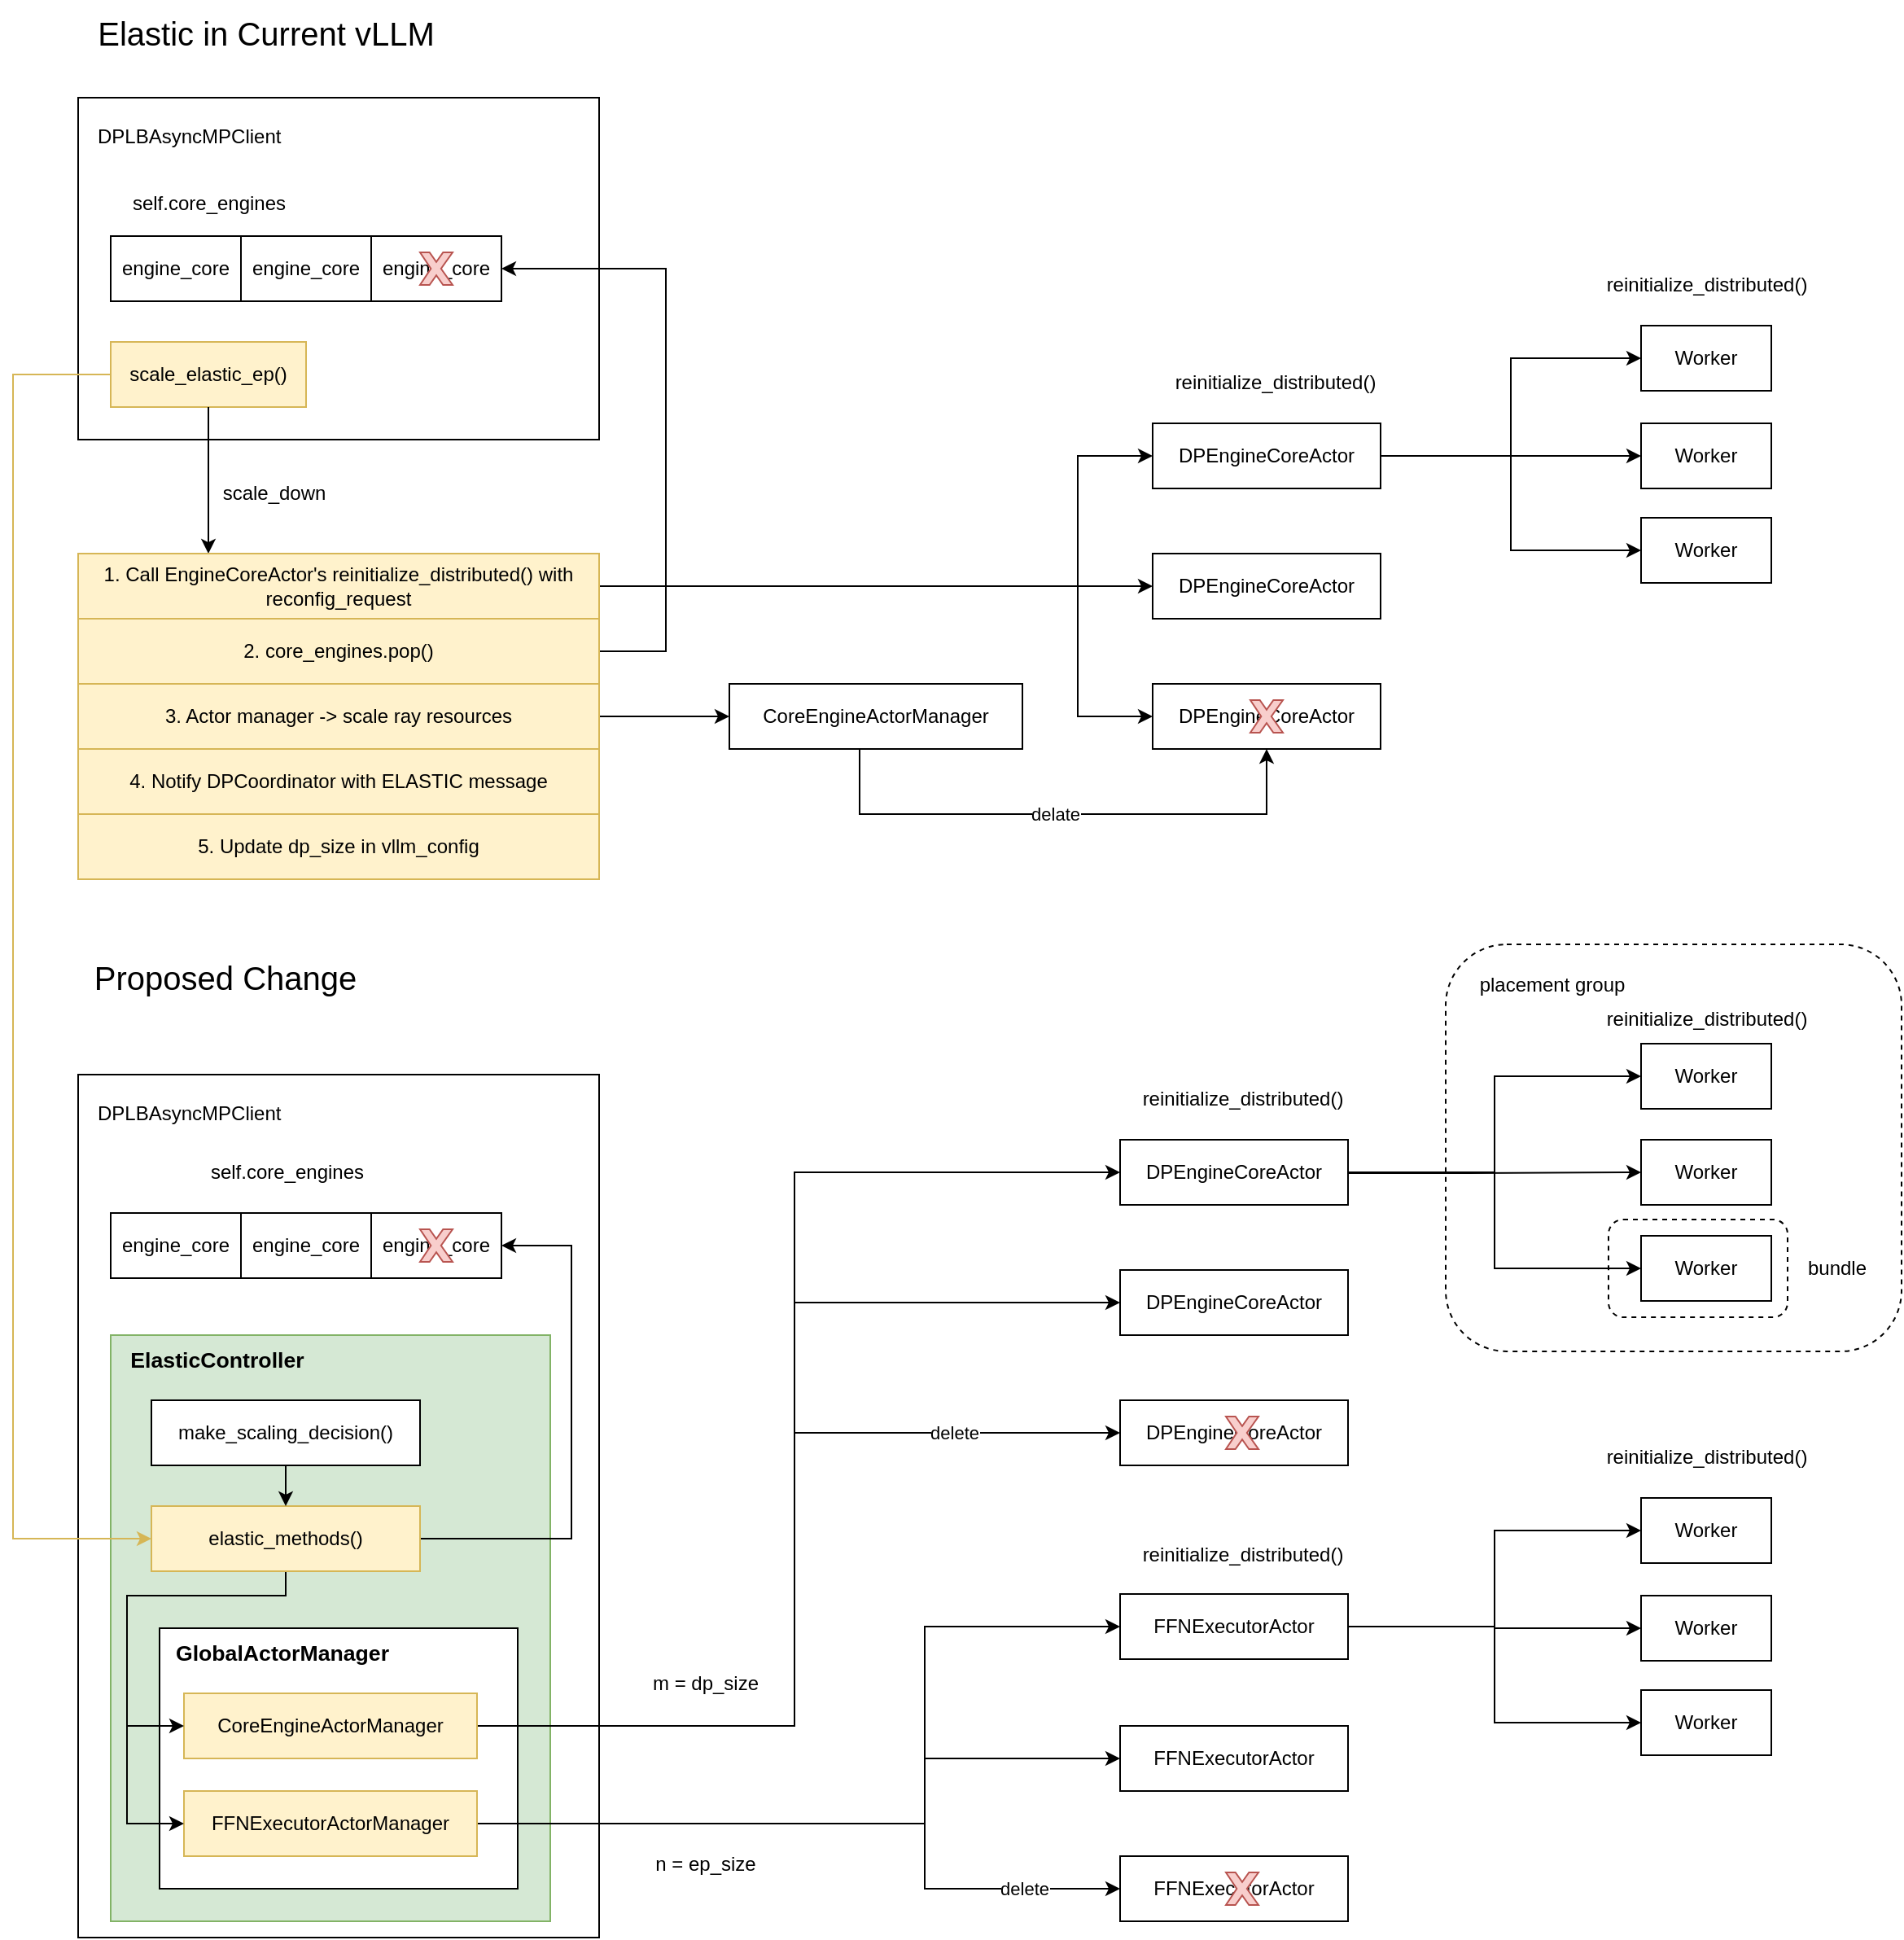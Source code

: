 <mxfile version="26.2.2">
  <diagram name="第 1 页" id="kBsz2uzyX1KVb1l_C4UE">
    <mxGraphModel dx="2370" dy="1211" grid="0" gridSize="10" guides="1" tooltips="1" connect="1" arrows="1" fold="1" page="0" pageScale="1" pageWidth="827" pageHeight="1169" math="0" shadow="0">
      <root>
        <mxCell id="0" />
        <mxCell id="1" parent="0" />
        <mxCell id="qOz6XZJG_CF5Gvyrpxow-116" value="" style="rounded=1;whiteSpace=wrap;html=1;dashed=1;" vertex="1" parent="1">
          <mxGeometry x="880" y="650" width="280" height="250" as="geometry" />
        </mxCell>
        <mxCell id="qOz6XZJG_CF5Gvyrpxow-114" value="" style="rounded=1;whiteSpace=wrap;html=1;dashed=1;" vertex="1" parent="1">
          <mxGeometry x="980" y="819" width="110" height="60" as="geometry" />
        </mxCell>
        <mxCell id="qOz6XZJG_CF5Gvyrpxow-6" value="" style="rounded=0;whiteSpace=wrap;html=1;" vertex="1" parent="1">
          <mxGeometry x="40" y="130" width="320" height="210" as="geometry" />
        </mxCell>
        <mxCell id="qOz6XZJG_CF5Gvyrpxow-1" value="engine_core" style="rounded=0;whiteSpace=wrap;html=1;" vertex="1" parent="1">
          <mxGeometry x="60" y="215" width="80" height="40" as="geometry" />
        </mxCell>
        <mxCell id="qOz6XZJG_CF5Gvyrpxow-2" value="&lt;font style=&quot;font-size: 20px;&quot;&gt;Elastic in Current vLLM&lt;/font&gt;" style="text;html=1;align=center;verticalAlign=middle;resizable=0;points=[];autosize=1;strokeColor=none;fillColor=none;" vertex="1" parent="1">
          <mxGeometry x="40" y="70" width="230" height="40" as="geometry" />
        </mxCell>
        <mxCell id="qOz6XZJG_CF5Gvyrpxow-3" value="&lt;span style=&quot;text-wrap-mode: wrap;&quot;&gt;self.core_engines&lt;/span&gt;" style="text;html=1;align=center;verticalAlign=middle;resizable=0;points=[];autosize=1;strokeColor=none;fillColor=none;" vertex="1" parent="1">
          <mxGeometry x="60" y="180" width="120" height="30" as="geometry" />
        </mxCell>
        <mxCell id="qOz6XZJG_CF5Gvyrpxow-4" value="engine_core" style="rounded=0;whiteSpace=wrap;html=1;" vertex="1" parent="1">
          <mxGeometry x="140" y="215" width="80" height="40" as="geometry" />
        </mxCell>
        <mxCell id="qOz6XZJG_CF5Gvyrpxow-5" value="engine_core" style="rounded=0;whiteSpace=wrap;html=1;" vertex="1" parent="1">
          <mxGeometry x="220" y="215" width="80" height="40" as="geometry" />
        </mxCell>
        <mxCell id="qOz6XZJG_CF5Gvyrpxow-8" value="DPLBAsyncMPClient" style="text;whiteSpace=wrap;html=1;" vertex="1" parent="1">
          <mxGeometry x="50" y="140" width="120" height="30" as="geometry" />
        </mxCell>
        <mxCell id="qOz6XZJG_CF5Gvyrpxow-9" value="&lt;font&gt;scale_elastic_ep()&lt;/font&gt;" style="rounded=0;whiteSpace=wrap;html=1;fillColor=#fff2cc;strokeColor=#d6b656;" vertex="1" parent="1">
          <mxGeometry x="60" y="280" width="120" height="40" as="geometry" />
        </mxCell>
        <mxCell id="qOz6XZJG_CF5Gvyrpxow-12" value="" style="endArrow=classic;html=1;rounded=0;exitX=0.5;exitY=1;exitDx=0;exitDy=0;" edge="1" parent="1" source="qOz6XZJG_CF5Gvyrpxow-9">
          <mxGeometry width="50" height="50" relative="1" as="geometry">
            <mxPoint x="80" y="320" as="sourcePoint" />
            <mxPoint x="120" y="410" as="targetPoint" />
          </mxGeometry>
        </mxCell>
        <mxCell id="qOz6XZJG_CF5Gvyrpxow-110" style="edgeStyle=orthogonalEdgeStyle;rounded=0;orthogonalLoop=1;jettySize=auto;html=1;entryX=0;entryY=0.5;entryDx=0;entryDy=0;" edge="1" parent="1" source="qOz6XZJG_CF5Gvyrpxow-13" target="qOz6XZJG_CF5Gvyrpxow-23">
          <mxGeometry relative="1" as="geometry">
            <Array as="points">
              <mxPoint x="654" y="430" />
              <mxPoint x="654" y="350" />
            </Array>
          </mxGeometry>
        </mxCell>
        <mxCell id="qOz6XZJG_CF5Gvyrpxow-111" style="edgeStyle=orthogonalEdgeStyle;rounded=0;orthogonalLoop=1;jettySize=auto;html=1;entryX=0;entryY=0.5;entryDx=0;entryDy=0;" edge="1" parent="1" source="qOz6XZJG_CF5Gvyrpxow-13" target="qOz6XZJG_CF5Gvyrpxow-22">
          <mxGeometry relative="1" as="geometry" />
        </mxCell>
        <mxCell id="qOz6XZJG_CF5Gvyrpxow-112" style="edgeStyle=orthogonalEdgeStyle;rounded=0;orthogonalLoop=1;jettySize=auto;html=1;entryX=0;entryY=0.5;entryDx=0;entryDy=0;" edge="1" parent="1" source="qOz6XZJG_CF5Gvyrpxow-13" target="qOz6XZJG_CF5Gvyrpxow-24">
          <mxGeometry relative="1" as="geometry">
            <Array as="points">
              <mxPoint x="654" y="430" />
              <mxPoint x="654" y="510" />
            </Array>
          </mxGeometry>
        </mxCell>
        <mxCell id="qOz6XZJG_CF5Gvyrpxow-13" value="1. Call EngineCoreActor&#39;s reinitialize_distributed() with reconfig_request" style="rounded=0;whiteSpace=wrap;html=1;fillColor=#fff2cc;strokeColor=#d6b656;" vertex="1" parent="1">
          <mxGeometry x="40" y="410" width="320" height="40" as="geometry" />
        </mxCell>
        <mxCell id="qOz6XZJG_CF5Gvyrpxow-105" style="edgeStyle=orthogonalEdgeStyle;rounded=0;orthogonalLoop=1;jettySize=auto;html=1;entryX=1;entryY=0.5;entryDx=0;entryDy=0;" edge="1" parent="1" source="qOz6XZJG_CF5Gvyrpxow-14" target="qOz6XZJG_CF5Gvyrpxow-5">
          <mxGeometry relative="1" as="geometry">
            <Array as="points">
              <mxPoint x="401" y="470" />
              <mxPoint x="401" y="235" />
            </Array>
          </mxGeometry>
        </mxCell>
        <mxCell id="qOz6XZJG_CF5Gvyrpxow-14" value="2. core_engines.pop()" style="rounded=0;whiteSpace=wrap;html=1;fillColor=#fff2cc;strokeColor=#d6b656;" vertex="1" parent="1">
          <mxGeometry x="40" y="450" width="320" height="40" as="geometry" />
        </mxCell>
        <mxCell id="qOz6XZJG_CF5Gvyrpxow-15" value="scale_down" style="text;html=1;align=center;verticalAlign=middle;resizable=0;points=[];autosize=1;strokeColor=none;fillColor=none;" vertex="1" parent="1">
          <mxGeometry x="115" y="358" width="90" height="30" as="geometry" />
        </mxCell>
        <mxCell id="qOz6XZJG_CF5Gvyrpxow-32" style="edgeStyle=orthogonalEdgeStyle;rounded=0;orthogonalLoop=1;jettySize=auto;html=1;" edge="1" parent="1" source="qOz6XZJG_CF5Gvyrpxow-16" target="qOz6XZJG_CF5Gvyrpxow-31">
          <mxGeometry relative="1" as="geometry" />
        </mxCell>
        <mxCell id="qOz6XZJG_CF5Gvyrpxow-16" value="3. Actor manager -&amp;gt; scale ray resources" style="rounded=0;whiteSpace=wrap;html=1;fillColor=#fff2cc;strokeColor=#d6b656;" vertex="1" parent="1">
          <mxGeometry x="40" y="490" width="320" height="40" as="geometry" />
        </mxCell>
        <mxCell id="qOz6XZJG_CF5Gvyrpxow-18" value="4. Notify DPCoordinator with ELASTIC message" style="rounded=0;whiteSpace=wrap;html=1;fillColor=#fff2cc;strokeColor=#d6b656;" vertex="1" parent="1">
          <mxGeometry x="40" y="530" width="320" height="40" as="geometry" />
        </mxCell>
        <mxCell id="qOz6XZJG_CF5Gvyrpxow-19" value="5. Update dp_size in vllm_config" style="rounded=0;whiteSpace=wrap;html=1;fillColor=#fff2cc;strokeColor=#d6b656;" vertex="1" parent="1">
          <mxGeometry x="40" y="570" width="320" height="40" as="geometry" />
        </mxCell>
        <mxCell id="qOz6XZJG_CF5Gvyrpxow-22" value="DPEngineCoreActor" style="rounded=0;whiteSpace=wrap;html=1;" vertex="1" parent="1">
          <mxGeometry x="700" y="410" width="140" height="40" as="geometry" />
        </mxCell>
        <mxCell id="qOz6XZJG_CF5Gvyrpxow-79" style="edgeStyle=orthogonalEdgeStyle;rounded=0;orthogonalLoop=1;jettySize=auto;html=1;" edge="1" parent="1" source="qOz6XZJG_CF5Gvyrpxow-23" target="qOz6XZJG_CF5Gvyrpxow-76">
          <mxGeometry relative="1" as="geometry" />
        </mxCell>
        <mxCell id="qOz6XZJG_CF5Gvyrpxow-80" style="edgeStyle=orthogonalEdgeStyle;rounded=0;orthogonalLoop=1;jettySize=auto;html=1;entryX=0;entryY=0.5;entryDx=0;entryDy=0;" edge="1" parent="1" source="qOz6XZJG_CF5Gvyrpxow-23" target="qOz6XZJG_CF5Gvyrpxow-77">
          <mxGeometry relative="1" as="geometry" />
        </mxCell>
        <mxCell id="qOz6XZJG_CF5Gvyrpxow-81" style="edgeStyle=orthogonalEdgeStyle;rounded=0;orthogonalLoop=1;jettySize=auto;html=1;entryX=0;entryY=0.5;entryDx=0;entryDy=0;" edge="1" parent="1" source="qOz6XZJG_CF5Gvyrpxow-23" target="qOz6XZJG_CF5Gvyrpxow-78">
          <mxGeometry relative="1" as="geometry" />
        </mxCell>
        <mxCell id="qOz6XZJG_CF5Gvyrpxow-23" value="DPEngineCoreActor" style="rounded=0;whiteSpace=wrap;html=1;" vertex="1" parent="1">
          <mxGeometry x="700" y="330" width="140" height="40" as="geometry" />
        </mxCell>
        <mxCell id="qOz6XZJG_CF5Gvyrpxow-24" value="DPEngineCoreActor" style="rounded=0;whiteSpace=wrap;html=1;" vertex="1" parent="1">
          <mxGeometry x="700" y="490" width="140" height="40" as="geometry" />
        </mxCell>
        <mxCell id="qOz6XZJG_CF5Gvyrpxow-30" value="reinitialize_distributed()" style="text;html=1;align=center;verticalAlign=middle;resizable=0;points=[];autosize=1;strokeColor=none;fillColor=none;" vertex="1" parent="1">
          <mxGeometry x="700" y="290" width="150" height="30" as="geometry" />
        </mxCell>
        <mxCell id="qOz6XZJG_CF5Gvyrpxow-33" style="edgeStyle=orthogonalEdgeStyle;rounded=0;orthogonalLoop=1;jettySize=auto;html=1;entryX=0.5;entryY=1;entryDx=0;entryDy=0;" edge="1" parent="1" source="qOz6XZJG_CF5Gvyrpxow-31" target="qOz6XZJG_CF5Gvyrpxow-24">
          <mxGeometry relative="1" as="geometry">
            <Array as="points">
              <mxPoint x="520" y="570" />
              <mxPoint x="770" y="570" />
            </Array>
          </mxGeometry>
        </mxCell>
        <mxCell id="qOz6XZJG_CF5Gvyrpxow-34" value="delate" style="edgeLabel;html=1;align=center;verticalAlign=middle;resizable=0;points=[];" vertex="1" connectable="0" parent="qOz6XZJG_CF5Gvyrpxow-33">
          <mxGeometry x="-0.034" relative="1" as="geometry">
            <mxPoint as="offset" />
          </mxGeometry>
        </mxCell>
        <mxCell id="qOz6XZJG_CF5Gvyrpxow-31" value="CoreEngineActorManager" style="rounded=0;whiteSpace=wrap;html=1;" vertex="1" parent="1">
          <mxGeometry x="440" y="490" width="180" height="40" as="geometry" />
        </mxCell>
        <mxCell id="qOz6XZJG_CF5Gvyrpxow-35" value="" style="verticalLabelPosition=bottom;verticalAlign=top;html=1;shape=mxgraph.basic.x;fillColor=#f8cecc;strokeColor=#b85450;" vertex="1" parent="1">
          <mxGeometry x="760" y="500" width="20" height="20" as="geometry" />
        </mxCell>
        <mxCell id="qOz6XZJG_CF5Gvyrpxow-38" value="&lt;font style=&quot;font-size: 20px;&quot;&gt;Proposed Change&lt;/font&gt;" style="text;html=1;align=center;verticalAlign=middle;resizable=0;points=[];autosize=1;strokeColor=none;fillColor=none;" vertex="1" parent="1">
          <mxGeometry x="40" y="650" width="180" height="40" as="geometry" />
        </mxCell>
        <mxCell id="qOz6XZJG_CF5Gvyrpxow-39" value="" style="rounded=0;whiteSpace=wrap;html=1;" vertex="1" parent="1">
          <mxGeometry x="40" y="730" width="320" height="530" as="geometry" />
        </mxCell>
        <mxCell id="qOz6XZJG_CF5Gvyrpxow-40" value="engine_core" style="rounded=0;whiteSpace=wrap;html=1;" vertex="1" parent="1">
          <mxGeometry x="60" y="815" width="80" height="40" as="geometry" />
        </mxCell>
        <mxCell id="qOz6XZJG_CF5Gvyrpxow-41" value="&lt;span style=&quot;text-wrap-mode: wrap;&quot;&gt;self.core_engines&lt;/span&gt;" style="text;html=1;align=center;verticalAlign=middle;resizable=0;points=[];autosize=1;strokeColor=none;fillColor=none;" vertex="1" parent="1">
          <mxGeometry x="107.5" y="775" width="120" height="30" as="geometry" />
        </mxCell>
        <mxCell id="qOz6XZJG_CF5Gvyrpxow-42" value="engine_core" style="rounded=0;whiteSpace=wrap;html=1;" vertex="1" parent="1">
          <mxGeometry x="140" y="815" width="80" height="40" as="geometry" />
        </mxCell>
        <mxCell id="qOz6XZJG_CF5Gvyrpxow-43" value="engine_core" style="rounded=0;whiteSpace=wrap;html=1;" vertex="1" parent="1">
          <mxGeometry x="220" y="815" width="80" height="40" as="geometry" />
        </mxCell>
        <mxCell id="qOz6XZJG_CF5Gvyrpxow-44" value="DPLBAsyncMPClient" style="text;whiteSpace=wrap;html=1;" vertex="1" parent="1">
          <mxGeometry x="50" y="740" width="120" height="30" as="geometry" />
        </mxCell>
        <mxCell id="qOz6XZJG_CF5Gvyrpxow-45" value="" style="rounded=0;whiteSpace=wrap;html=1;fillColor=#d5e8d4;strokeColor=#82b366;" vertex="1" parent="1">
          <mxGeometry x="60" y="890" width="270" height="360" as="geometry" />
        </mxCell>
        <mxCell id="qOz6XZJG_CF5Gvyrpxow-46" value="&lt;span id=&quot;docs-internal-guid-2307d6d0-7fff-778c-f604-50ef679a97c2&quot;&gt;&lt;span style=&quot;font-size: 10pt; font-family: Arial, sans-serif; background-color: transparent; font-weight: 700; font-variant-numeric: normal; font-variant-east-asian: normal; font-variant-alternates: normal; font-variant-position: normal; font-variant-emoji: normal; vertical-align: baseline; white-space: pre-wrap;&quot;&gt;ElasticController&lt;/span&gt;&lt;/span&gt;" style="text;html=1;align=center;verticalAlign=middle;resizable=0;points=[];autosize=1;strokeColor=none;fillColor=none;" vertex="1" parent="1">
          <mxGeometry x="60" y="890" width="130" height="30" as="geometry" />
        </mxCell>
        <mxCell id="qOz6XZJG_CF5Gvyrpxow-48" value="" style="rounded=0;whiteSpace=wrap;html=1;" vertex="1" parent="1">
          <mxGeometry x="90" y="1070" width="220" height="160" as="geometry" />
        </mxCell>
        <mxCell id="qOz6XZJG_CF5Gvyrpxow-47" value="&lt;span id=&quot;docs-internal-guid-40be71fb-7fff-3daf-c93f-61b378e12a4b&quot;&gt;&lt;span style=&quot;font-size: 10pt; font-family: Arial, sans-serif; background-color: transparent; font-weight: 700; font-variant-numeric: normal; font-variant-east-asian: normal; font-variant-alternates: normal; font-variant-position: normal; font-variant-emoji: normal; vertical-align: baseline; white-space: pre-wrap;&quot;&gt;GlobalActorManager&lt;/span&gt;&lt;/span&gt;" style="text;html=1;align=center;verticalAlign=middle;resizable=0;points=[];autosize=1;strokeColor=none;fillColor=none;" vertex="1" parent="1">
          <mxGeometry x="90" y="1070" width="150" height="30" as="geometry" />
        </mxCell>
        <mxCell id="qOz6XZJG_CF5Gvyrpxow-59" style="edgeStyle=orthogonalEdgeStyle;rounded=0;orthogonalLoop=1;jettySize=auto;html=1;entryX=0;entryY=0.5;entryDx=0;entryDy=0;" edge="1" parent="1" source="qOz6XZJG_CF5Gvyrpxow-49" target="qOz6XZJG_CF5Gvyrpxow-55">
          <mxGeometry relative="1" as="geometry">
            <Array as="points">
              <mxPoint x="480" y="1130" />
              <mxPoint x="480" y="790" />
            </Array>
          </mxGeometry>
        </mxCell>
        <mxCell id="qOz6XZJG_CF5Gvyrpxow-61" style="edgeStyle=orthogonalEdgeStyle;rounded=0;orthogonalLoop=1;jettySize=auto;html=1;entryX=0;entryY=0.5;entryDx=0;entryDy=0;" edge="1" parent="1" source="qOz6XZJG_CF5Gvyrpxow-49" target="qOz6XZJG_CF5Gvyrpxow-56">
          <mxGeometry relative="1" as="geometry">
            <Array as="points">
              <mxPoint x="480" y="1130" />
              <mxPoint x="480" y="950" />
            </Array>
          </mxGeometry>
        </mxCell>
        <mxCell id="qOz6XZJG_CF5Gvyrpxow-101" value="delete" style="edgeLabel;html=1;align=center;verticalAlign=middle;resizable=0;points=[];" vertex="1" connectable="0" parent="qOz6XZJG_CF5Gvyrpxow-61">
          <mxGeometry x="0.717" y="-3" relative="1" as="geometry">
            <mxPoint x="-21" y="-3" as="offset" />
          </mxGeometry>
        </mxCell>
        <mxCell id="qOz6XZJG_CF5Gvyrpxow-119" style="edgeStyle=orthogonalEdgeStyle;rounded=0;orthogonalLoop=1;jettySize=auto;html=1;entryX=0;entryY=0.5;entryDx=0;entryDy=0;" edge="1" parent="1" source="qOz6XZJG_CF5Gvyrpxow-49" target="qOz6XZJG_CF5Gvyrpxow-118">
          <mxGeometry relative="1" as="geometry">
            <Array as="points">
              <mxPoint x="480" y="1130" />
              <mxPoint x="480" y="870" />
            </Array>
          </mxGeometry>
        </mxCell>
        <mxCell id="qOz6XZJG_CF5Gvyrpxow-49" value="CoreEngineActorManager" style="rounded=0;whiteSpace=wrap;html=1;fillColor=#fff2cc;strokeColor=#d6b656;" vertex="1" parent="1">
          <mxGeometry x="105" y="1110" width="180" height="40" as="geometry" />
        </mxCell>
        <mxCell id="qOz6XZJG_CF5Gvyrpxow-67" style="edgeStyle=orthogonalEdgeStyle;rounded=0;orthogonalLoop=1;jettySize=auto;html=1;entryX=0;entryY=0.5;entryDx=0;entryDy=0;" edge="1" parent="1" source="qOz6XZJG_CF5Gvyrpxow-50" target="qOz6XZJG_CF5Gvyrpxow-62">
          <mxGeometry relative="1" as="geometry">
            <Array as="points">
              <mxPoint x="560" y="1190" />
              <mxPoint x="560" y="1069" />
            </Array>
          </mxGeometry>
        </mxCell>
        <mxCell id="qOz6XZJG_CF5Gvyrpxow-68" style="edgeStyle=orthogonalEdgeStyle;rounded=0;orthogonalLoop=1;jettySize=auto;html=1;exitX=1;exitY=0.5;exitDx=0;exitDy=0;" edge="1" parent="1" source="qOz6XZJG_CF5Gvyrpxow-50" target="qOz6XZJG_CF5Gvyrpxow-65">
          <mxGeometry relative="1" as="geometry">
            <Array as="points">
              <mxPoint x="560" y="1190" />
              <mxPoint x="560" y="1150" />
            </Array>
          </mxGeometry>
        </mxCell>
        <mxCell id="qOz6XZJG_CF5Gvyrpxow-69" style="edgeStyle=orthogonalEdgeStyle;rounded=0;orthogonalLoop=1;jettySize=auto;html=1;entryX=0;entryY=0.5;entryDx=0;entryDy=0;" edge="1" parent="1" source="qOz6XZJG_CF5Gvyrpxow-50" target="qOz6XZJG_CF5Gvyrpxow-66">
          <mxGeometry relative="1" as="geometry">
            <Array as="points">
              <mxPoint x="560" y="1190" />
              <mxPoint x="560" y="1230" />
            </Array>
          </mxGeometry>
        </mxCell>
        <mxCell id="qOz6XZJG_CF5Gvyrpxow-102" value="delete" style="edgeLabel;html=1;align=center;verticalAlign=middle;resizable=0;points=[];" vertex="1" connectable="0" parent="qOz6XZJG_CF5Gvyrpxow-69">
          <mxGeometry x="0.728" relative="1" as="geometry">
            <mxPoint as="offset" />
          </mxGeometry>
        </mxCell>
        <mxCell id="qOz6XZJG_CF5Gvyrpxow-50" value="FFNExecutorActorManager" style="rounded=0;whiteSpace=wrap;html=1;fillColor=#fff2cc;strokeColor=#d6b656;" vertex="1" parent="1">
          <mxGeometry x="105" y="1170" width="180" height="40" as="geometry" />
        </mxCell>
        <mxCell id="qOz6XZJG_CF5Gvyrpxow-71" style="edgeStyle=orthogonalEdgeStyle;rounded=0;orthogonalLoop=1;jettySize=auto;html=1;entryX=0;entryY=0.5;entryDx=0;entryDy=0;fillColor=#fff2cc;strokeColor=#000000;" edge="1" parent="1" source="qOz6XZJG_CF5Gvyrpxow-51" target="qOz6XZJG_CF5Gvyrpxow-49">
          <mxGeometry relative="1" as="geometry">
            <mxPoint x="195" y="1099" as="targetPoint" />
            <Array as="points">
              <mxPoint x="167" y="1050" />
              <mxPoint x="70" y="1050" />
              <mxPoint x="70" y="1130" />
            </Array>
          </mxGeometry>
        </mxCell>
        <mxCell id="qOz6XZJG_CF5Gvyrpxow-72" style="edgeStyle=orthogonalEdgeStyle;rounded=0;orthogonalLoop=1;jettySize=auto;html=1;entryX=0;entryY=0.5;entryDx=0;entryDy=0;exitX=0.5;exitY=1;exitDx=0;exitDy=0;fillColor=#fff2cc;strokeColor=#000000;" edge="1" parent="1" source="qOz6XZJG_CF5Gvyrpxow-51" target="qOz6XZJG_CF5Gvyrpxow-50">
          <mxGeometry relative="1" as="geometry">
            <Array as="points">
              <mxPoint x="145" y="1050" />
              <mxPoint x="70" y="1050" />
              <mxPoint x="70" y="1179" />
            </Array>
          </mxGeometry>
        </mxCell>
        <mxCell id="qOz6XZJG_CF5Gvyrpxow-106" style="edgeStyle=orthogonalEdgeStyle;rounded=0;orthogonalLoop=1;jettySize=auto;html=1;exitX=1;exitY=0.5;exitDx=0;exitDy=0;entryX=1;entryY=0.5;entryDx=0;entryDy=0;" edge="1" parent="1" source="qOz6XZJG_CF5Gvyrpxow-51" target="qOz6XZJG_CF5Gvyrpxow-43">
          <mxGeometry relative="1" as="geometry">
            <Array as="points">
              <mxPoint x="343" y="1015" />
              <mxPoint x="343" y="835" />
            </Array>
          </mxGeometry>
        </mxCell>
        <mxCell id="qOz6XZJG_CF5Gvyrpxow-51" value="&lt;font&gt;elastic_methods()&lt;/font&gt;" style="rounded=0;whiteSpace=wrap;html=1;fillColor=#fff2cc;strokeColor=#d6b656;" vertex="1" parent="1">
          <mxGeometry x="85" y="995" width="165" height="40" as="geometry" />
        </mxCell>
        <mxCell id="qOz6XZJG_CF5Gvyrpxow-73" style="edgeStyle=orthogonalEdgeStyle;rounded=0;orthogonalLoop=1;jettySize=auto;html=1;entryX=0.5;entryY=0;entryDx=0;entryDy=0;" edge="1" parent="1" source="qOz6XZJG_CF5Gvyrpxow-52" target="qOz6XZJG_CF5Gvyrpxow-51">
          <mxGeometry relative="1" as="geometry" />
        </mxCell>
        <mxCell id="qOz6XZJG_CF5Gvyrpxow-52" value="&lt;font&gt;make_scaling_decision&lt;/font&gt;&lt;span style=&quot;background-color: transparent; color: light-dark(rgb(0, 0, 0), rgb(255, 255, 255));&quot;&gt;()&lt;/span&gt;" style="rounded=0;whiteSpace=wrap;html=1;" vertex="1" parent="1">
          <mxGeometry x="85" y="930" width="165" height="40" as="geometry" />
        </mxCell>
        <mxCell id="qOz6XZJG_CF5Gvyrpxow-53" style="edgeStyle=orthogonalEdgeStyle;rounded=0;orthogonalLoop=1;jettySize=auto;html=1;entryX=0;entryY=0.5;entryDx=0;entryDy=0;strokeColor=#d6b656;fillColor=#fff2cc;" edge="1" parent="1" source="qOz6XZJG_CF5Gvyrpxow-9" target="qOz6XZJG_CF5Gvyrpxow-51">
          <mxGeometry relative="1" as="geometry">
            <Array as="points">
              <mxPoint y="300" />
              <mxPoint y="1015" />
            </Array>
          </mxGeometry>
        </mxCell>
        <mxCell id="qOz6XZJG_CF5Gvyrpxow-91" style="edgeStyle=orthogonalEdgeStyle;rounded=0;orthogonalLoop=1;jettySize=auto;html=1;entryX=0;entryY=0.5;entryDx=0;entryDy=0;" edge="1" parent="1" target="qOz6XZJG_CF5Gvyrpxow-87">
          <mxGeometry relative="1" as="geometry">
            <mxPoint x="790.0" y="790.5" as="sourcePoint" />
            <mxPoint x="970" y="791.5" as="targetPoint" />
            <Array as="points">
              <mxPoint x="895" y="791" />
            </Array>
          </mxGeometry>
        </mxCell>
        <mxCell id="qOz6XZJG_CF5Gvyrpxow-92" style="edgeStyle=orthogonalEdgeStyle;rounded=0;orthogonalLoop=1;jettySize=auto;html=1;entryX=0;entryY=0.5;entryDx=0;entryDy=0;" edge="1" parent="1" source="qOz6XZJG_CF5Gvyrpxow-55" target="qOz6XZJG_CF5Gvyrpxow-88">
          <mxGeometry relative="1" as="geometry" />
        </mxCell>
        <mxCell id="qOz6XZJG_CF5Gvyrpxow-93" style="edgeStyle=orthogonalEdgeStyle;rounded=0;orthogonalLoop=1;jettySize=auto;html=1;entryX=0;entryY=0.5;entryDx=0;entryDy=0;" edge="1" parent="1" source="qOz6XZJG_CF5Gvyrpxow-55" target="qOz6XZJG_CF5Gvyrpxow-89">
          <mxGeometry relative="1" as="geometry">
            <Array as="points">
              <mxPoint x="910" y="790" />
              <mxPoint x="910" y="849" />
            </Array>
          </mxGeometry>
        </mxCell>
        <mxCell id="qOz6XZJG_CF5Gvyrpxow-55" value="DPEngineCoreActor" style="rounded=0;whiteSpace=wrap;html=1;" vertex="1" parent="1">
          <mxGeometry x="680" y="770" width="140" height="40" as="geometry" />
        </mxCell>
        <mxCell id="qOz6XZJG_CF5Gvyrpxow-56" value="DPEngineCoreActor" style="rounded=0;whiteSpace=wrap;html=1;" vertex="1" parent="1">
          <mxGeometry x="680" y="930" width="140" height="40" as="geometry" />
        </mxCell>
        <mxCell id="qOz6XZJG_CF5Gvyrpxow-57" value="reinitialize_distributed()" style="text;html=1;align=center;verticalAlign=middle;resizable=0;points=[];autosize=1;strokeColor=none;fillColor=none;" vertex="1" parent="1">
          <mxGeometry x="680" y="730" width="150" height="30" as="geometry" />
        </mxCell>
        <mxCell id="qOz6XZJG_CF5Gvyrpxow-58" value="" style="verticalLabelPosition=bottom;verticalAlign=top;html=1;shape=mxgraph.basic.x;fillColor=#f8cecc;strokeColor=#b85450;" vertex="1" parent="1">
          <mxGeometry x="745" y="940" width="20" height="20" as="geometry" />
        </mxCell>
        <mxCell id="qOz6XZJG_CF5Gvyrpxow-97" style="edgeStyle=orthogonalEdgeStyle;rounded=0;orthogonalLoop=1;jettySize=auto;html=1;entryX=0;entryY=0.5;entryDx=0;entryDy=0;" edge="1" parent="1" source="qOz6XZJG_CF5Gvyrpxow-62" target="qOz6XZJG_CF5Gvyrpxow-95">
          <mxGeometry relative="1" as="geometry" />
        </mxCell>
        <mxCell id="qOz6XZJG_CF5Gvyrpxow-98" style="edgeStyle=orthogonalEdgeStyle;rounded=0;orthogonalLoop=1;jettySize=auto;html=1;" edge="1" parent="1" source="qOz6XZJG_CF5Gvyrpxow-62" target="qOz6XZJG_CF5Gvyrpxow-94">
          <mxGeometry relative="1" as="geometry" />
        </mxCell>
        <mxCell id="qOz6XZJG_CF5Gvyrpxow-99" style="edgeStyle=orthogonalEdgeStyle;rounded=0;orthogonalLoop=1;jettySize=auto;html=1;entryX=0;entryY=0.5;entryDx=0;entryDy=0;" edge="1" parent="1" source="qOz6XZJG_CF5Gvyrpxow-62" target="qOz6XZJG_CF5Gvyrpxow-96">
          <mxGeometry relative="1" as="geometry" />
        </mxCell>
        <mxCell id="qOz6XZJG_CF5Gvyrpxow-62" value="FFNExecutorActor" style="rounded=0;whiteSpace=wrap;html=1;" vertex="1" parent="1">
          <mxGeometry x="680" y="1049" width="140" height="40" as="geometry" />
        </mxCell>
        <mxCell id="qOz6XZJG_CF5Gvyrpxow-65" value="FFNExecutorActor" style="rounded=0;whiteSpace=wrap;html=1;" vertex="1" parent="1">
          <mxGeometry x="680" y="1130" width="140" height="40" as="geometry" />
        </mxCell>
        <mxCell id="qOz6XZJG_CF5Gvyrpxow-66" value="FFNExecutorActor" style="rounded=0;whiteSpace=wrap;html=1;" vertex="1" parent="1">
          <mxGeometry x="680" y="1210" width="140" height="40" as="geometry" />
        </mxCell>
        <mxCell id="qOz6XZJG_CF5Gvyrpxow-70" value="" style="verticalLabelPosition=bottom;verticalAlign=top;html=1;shape=mxgraph.basic.x;fillColor=#f8cecc;strokeColor=#b85450;" vertex="1" parent="1">
          <mxGeometry x="745" y="1220" width="20" height="20" as="geometry" />
        </mxCell>
        <mxCell id="qOz6XZJG_CF5Gvyrpxow-74" value="reinitialize_distributed()" style="text;html=1;align=center;verticalAlign=middle;resizable=0;points=[];autosize=1;strokeColor=none;fillColor=none;" vertex="1" parent="1">
          <mxGeometry x="680" y="1010" width="150" height="30" as="geometry" />
        </mxCell>
        <mxCell id="qOz6XZJG_CF5Gvyrpxow-76" value="Worker" style="rounded=0;whiteSpace=wrap;html=1;" vertex="1" parent="1">
          <mxGeometry x="1000" y="330" width="80" height="40" as="geometry" />
        </mxCell>
        <mxCell id="qOz6XZJG_CF5Gvyrpxow-77" value="Worker" style="rounded=0;whiteSpace=wrap;html=1;" vertex="1" parent="1">
          <mxGeometry x="1000" y="270" width="80" height="40" as="geometry" />
        </mxCell>
        <mxCell id="qOz6XZJG_CF5Gvyrpxow-78" value="Worker" style="rounded=0;whiteSpace=wrap;html=1;" vertex="1" parent="1">
          <mxGeometry x="1000" y="388" width="80" height="40" as="geometry" />
        </mxCell>
        <mxCell id="qOz6XZJG_CF5Gvyrpxow-82" value="reinitialize_distributed()" style="text;html=1;align=center;verticalAlign=middle;resizable=0;points=[];autosize=1;strokeColor=none;fillColor=none;" vertex="1" parent="1">
          <mxGeometry x="965" y="230" width="150" height="30" as="geometry" />
        </mxCell>
        <mxCell id="qOz6XZJG_CF5Gvyrpxow-87" value="Worker" style="rounded=0;whiteSpace=wrap;html=1;" vertex="1" parent="1">
          <mxGeometry x="1000" y="770" width="80" height="40" as="geometry" />
        </mxCell>
        <mxCell id="qOz6XZJG_CF5Gvyrpxow-88" value="Worker" style="rounded=0;whiteSpace=wrap;html=1;" vertex="1" parent="1">
          <mxGeometry x="1000" y="711" width="80" height="40" as="geometry" />
        </mxCell>
        <mxCell id="qOz6XZJG_CF5Gvyrpxow-89" value="Worker" style="rounded=0;whiteSpace=wrap;html=1;" vertex="1" parent="1">
          <mxGeometry x="1000" y="829" width="80" height="40" as="geometry" />
        </mxCell>
        <mxCell id="qOz6XZJG_CF5Gvyrpxow-90" value="reinitialize_distributed()" style="text;html=1;align=center;verticalAlign=middle;resizable=0;points=[];autosize=1;strokeColor=none;fillColor=none;" vertex="1" parent="1">
          <mxGeometry x="965" y="681" width="150" height="30" as="geometry" />
        </mxCell>
        <mxCell id="qOz6XZJG_CF5Gvyrpxow-94" value="Worker" style="rounded=0;whiteSpace=wrap;html=1;" vertex="1" parent="1">
          <mxGeometry x="1000" y="1050" width="80" height="40" as="geometry" />
        </mxCell>
        <mxCell id="qOz6XZJG_CF5Gvyrpxow-95" value="Worker" style="rounded=0;whiteSpace=wrap;html=1;" vertex="1" parent="1">
          <mxGeometry x="1000" y="990" width="80" height="40" as="geometry" />
        </mxCell>
        <mxCell id="qOz6XZJG_CF5Gvyrpxow-96" value="Worker" style="rounded=0;whiteSpace=wrap;html=1;" vertex="1" parent="1">
          <mxGeometry x="1000" y="1108" width="80" height="40" as="geometry" />
        </mxCell>
        <mxCell id="qOz6XZJG_CF5Gvyrpxow-100" value="reinitialize_distributed()" style="text;html=1;align=center;verticalAlign=middle;resizable=0;points=[];autosize=1;strokeColor=none;fillColor=none;" vertex="1" parent="1">
          <mxGeometry x="965" y="950" width="150" height="30" as="geometry" />
        </mxCell>
        <mxCell id="qOz6XZJG_CF5Gvyrpxow-103" value="" style="verticalLabelPosition=bottom;verticalAlign=top;html=1;shape=mxgraph.basic.x;fillColor=#f8cecc;strokeColor=#b85450;" vertex="1" parent="1">
          <mxGeometry x="250" y="225" width="20" height="20" as="geometry" />
        </mxCell>
        <mxCell id="qOz6XZJG_CF5Gvyrpxow-104" value="" style="verticalLabelPosition=bottom;verticalAlign=top;html=1;shape=mxgraph.basic.x;fillColor=#f8cecc;strokeColor=#b85450;" vertex="1" parent="1">
          <mxGeometry x="250" y="825" width="20" height="20" as="geometry" />
        </mxCell>
        <mxCell id="qOz6XZJG_CF5Gvyrpxow-115" value="bundle" style="text;html=1;align=center;verticalAlign=middle;resizable=0;points=[];autosize=1;strokeColor=none;fillColor=none;" vertex="1" parent="1">
          <mxGeometry x="1090" y="834" width="60" height="30" as="geometry" />
        </mxCell>
        <mxCell id="qOz6XZJG_CF5Gvyrpxow-117" value="placement group" style="text;html=1;align=center;verticalAlign=middle;resizable=0;points=[];autosize=1;strokeColor=none;fillColor=none;" vertex="1" parent="1">
          <mxGeometry x="890" y="660" width="110" height="30" as="geometry" />
        </mxCell>
        <mxCell id="qOz6XZJG_CF5Gvyrpxow-118" value="DPEngineCoreActor" style="rounded=0;whiteSpace=wrap;html=1;" vertex="1" parent="1">
          <mxGeometry x="680" y="850" width="140" height="40" as="geometry" />
        </mxCell>
        <mxCell id="qOz6XZJG_CF5Gvyrpxow-120" value="m = dp_size" style="text;html=1;align=center;verticalAlign=middle;resizable=0;points=[];autosize=1;strokeColor=none;fillColor=none;" vertex="1" parent="1">
          <mxGeometry x="380" y="1089" width="90" height="30" as="geometry" />
        </mxCell>
        <mxCell id="qOz6XZJG_CF5Gvyrpxow-121" value="n = ep_size" style="text;html=1;align=center;verticalAlign=middle;resizable=0;points=[];autosize=1;strokeColor=none;fillColor=none;" vertex="1" parent="1">
          <mxGeometry x="380" y="1200" width="90" height="30" as="geometry" />
        </mxCell>
      </root>
    </mxGraphModel>
  </diagram>
</mxfile>
